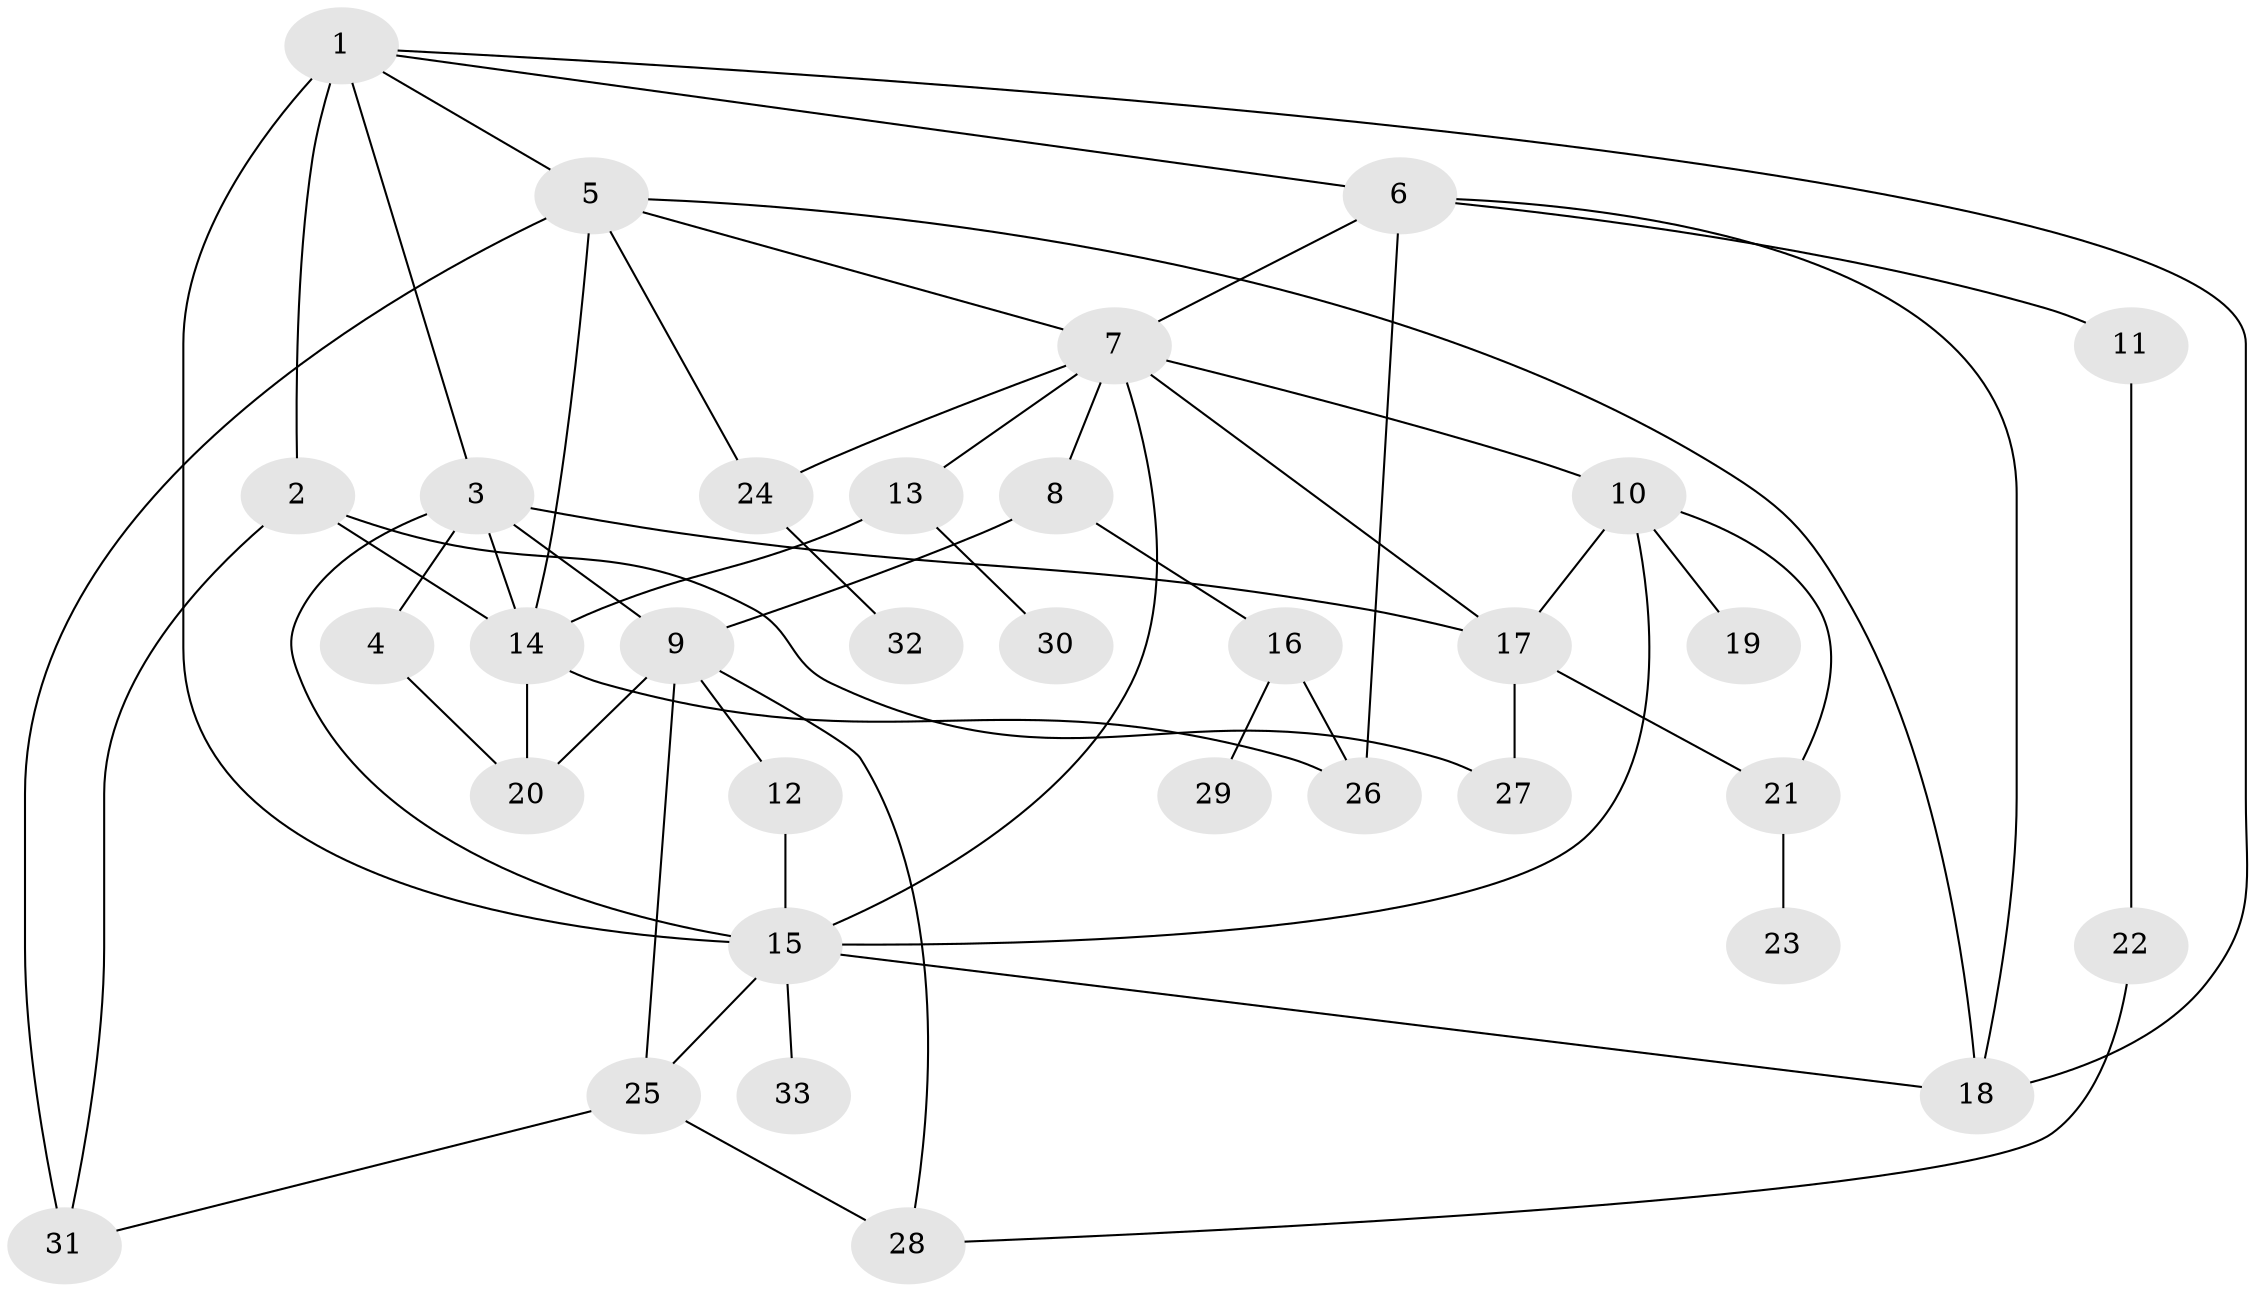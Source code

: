 // original degree distribution, {5: 0.10606060606060606, 6: 0.030303030303030304, 3: 0.19696969696969696, 1: 0.15151515151515152, 4: 0.13636363636363635, 9: 0.015151515151515152, 2: 0.3484848484848485, 7: 0.015151515151515152}
// Generated by graph-tools (version 1.1) at 2025/34/03/09/25 02:34:09]
// undirected, 33 vertices, 58 edges
graph export_dot {
graph [start="1"]
  node [color=gray90,style=filled];
  1;
  2;
  3;
  4;
  5;
  6;
  7;
  8;
  9;
  10;
  11;
  12;
  13;
  14;
  15;
  16;
  17;
  18;
  19;
  20;
  21;
  22;
  23;
  24;
  25;
  26;
  27;
  28;
  29;
  30;
  31;
  32;
  33;
  1 -- 2 [weight=2.0];
  1 -- 3 [weight=1.0];
  1 -- 5 [weight=1.0];
  1 -- 6 [weight=1.0];
  1 -- 15 [weight=1.0];
  1 -- 18 [weight=1.0];
  2 -- 14 [weight=1.0];
  2 -- 27 [weight=1.0];
  2 -- 31 [weight=1.0];
  3 -- 4 [weight=1.0];
  3 -- 9 [weight=2.0];
  3 -- 14 [weight=1.0];
  3 -- 15 [weight=1.0];
  3 -- 17 [weight=1.0];
  4 -- 20 [weight=1.0];
  5 -- 7 [weight=1.0];
  5 -- 14 [weight=1.0];
  5 -- 18 [weight=1.0];
  5 -- 24 [weight=1.0];
  5 -- 31 [weight=2.0];
  6 -- 7 [weight=1.0];
  6 -- 11 [weight=1.0];
  6 -- 18 [weight=1.0];
  6 -- 26 [weight=1.0];
  7 -- 8 [weight=1.0];
  7 -- 10 [weight=1.0];
  7 -- 13 [weight=1.0];
  7 -- 15 [weight=1.0];
  7 -- 17 [weight=1.0];
  7 -- 24 [weight=1.0];
  8 -- 9 [weight=2.0];
  8 -- 16 [weight=1.0];
  9 -- 12 [weight=1.0];
  9 -- 20 [weight=1.0];
  9 -- 25 [weight=1.0];
  9 -- 28 [weight=1.0];
  10 -- 15 [weight=1.0];
  10 -- 17 [weight=1.0];
  10 -- 19 [weight=1.0];
  10 -- 21 [weight=1.0];
  11 -- 22 [weight=1.0];
  12 -- 15 [weight=2.0];
  13 -- 14 [weight=2.0];
  13 -- 30 [weight=1.0];
  14 -- 20 [weight=1.0];
  14 -- 26 [weight=1.0];
  15 -- 18 [weight=1.0];
  15 -- 25 [weight=1.0];
  15 -- 33 [weight=1.0];
  16 -- 26 [weight=1.0];
  16 -- 29 [weight=1.0];
  17 -- 21 [weight=1.0];
  17 -- 27 [weight=1.0];
  21 -- 23 [weight=1.0];
  22 -- 28 [weight=1.0];
  24 -- 32 [weight=1.0];
  25 -- 28 [weight=1.0];
  25 -- 31 [weight=1.0];
}

